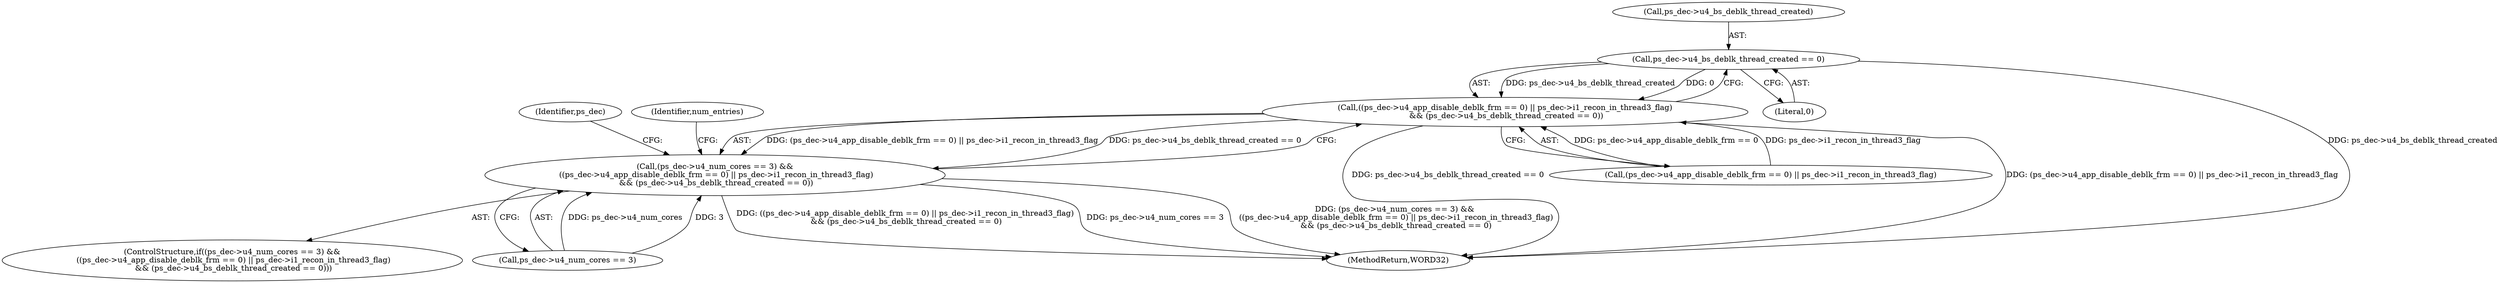 digraph "0_Android_cc676ebd95247646e67907ccab150fb77a847335_0@API" {
"1000465" [label="(Call,ps_dec->u4_bs_deblk_thread_created == 0)"];
"1000455" [label="(Call,((ps_dec->u4_app_disable_deblk_frm == 0) || ps_dec->i1_recon_in_thread3_flag)\n && (ps_dec->u4_bs_deblk_thread_created == 0))"];
"1000449" [label="(Call,(ps_dec->u4_num_cores == 3) &&\n ((ps_dec->u4_app_disable_deblk_frm == 0) || ps_dec->i1_recon_in_thread3_flag)\n && (ps_dec->u4_bs_deblk_thread_created == 0))"];
"1000465" [label="(Call,ps_dec->u4_bs_deblk_thread_created == 0)"];
"1000456" [label="(Call,(ps_dec->u4_app_disable_deblk_frm == 0) || ps_dec->i1_recon_in_thread3_flag)"];
"1000469" [label="(Literal,0)"];
"1000449" [label="(Call,(ps_dec->u4_num_cores == 3) &&\n ((ps_dec->u4_app_disable_deblk_frm == 0) || ps_dec->i1_recon_in_thread3_flag)\n && (ps_dec->u4_bs_deblk_thread_created == 0))"];
"1000450" [label="(Call,ps_dec->u4_num_cores == 3)"];
"1000448" [label="(ControlStructure,if((ps_dec->u4_num_cores == 3) &&\n ((ps_dec->u4_app_disable_deblk_frm == 0) || ps_dec->i1_recon_in_thread3_flag)\n && (ps_dec->u4_bs_deblk_thread_created == 0)))"];
"1000473" [label="(Identifier,ps_dec)"];
"1000455" [label="(Call,((ps_dec->u4_app_disable_deblk_frm == 0) || ps_dec->i1_recon_in_thread3_flag)\n && (ps_dec->u4_bs_deblk_thread_created == 0))"];
"1001350" [label="(MethodReturn,WORD32)"];
"1000755" [label="(Identifier,num_entries)"];
"1000466" [label="(Call,ps_dec->u4_bs_deblk_thread_created)"];
"1000465" -> "1000455"  [label="AST: "];
"1000465" -> "1000469"  [label="CFG: "];
"1000466" -> "1000465"  [label="AST: "];
"1000469" -> "1000465"  [label="AST: "];
"1000455" -> "1000465"  [label="CFG: "];
"1000465" -> "1001350"  [label="DDG: ps_dec->u4_bs_deblk_thread_created"];
"1000465" -> "1000455"  [label="DDG: ps_dec->u4_bs_deblk_thread_created"];
"1000465" -> "1000455"  [label="DDG: 0"];
"1000455" -> "1000449"  [label="AST: "];
"1000455" -> "1000456"  [label="CFG: "];
"1000456" -> "1000455"  [label="AST: "];
"1000449" -> "1000455"  [label="CFG: "];
"1000455" -> "1001350"  [label="DDG: ps_dec->u4_bs_deblk_thread_created == 0"];
"1000455" -> "1001350"  [label="DDG: (ps_dec->u4_app_disable_deblk_frm == 0) || ps_dec->i1_recon_in_thread3_flag"];
"1000455" -> "1000449"  [label="DDG: (ps_dec->u4_app_disable_deblk_frm == 0) || ps_dec->i1_recon_in_thread3_flag"];
"1000455" -> "1000449"  [label="DDG: ps_dec->u4_bs_deblk_thread_created == 0"];
"1000456" -> "1000455"  [label="DDG: ps_dec->u4_app_disable_deblk_frm == 0"];
"1000456" -> "1000455"  [label="DDG: ps_dec->i1_recon_in_thread3_flag"];
"1000449" -> "1000448"  [label="AST: "];
"1000449" -> "1000450"  [label="CFG: "];
"1000450" -> "1000449"  [label="AST: "];
"1000473" -> "1000449"  [label="CFG: "];
"1000755" -> "1000449"  [label="CFG: "];
"1000449" -> "1001350"  [label="DDG: ((ps_dec->u4_app_disable_deblk_frm == 0) || ps_dec->i1_recon_in_thread3_flag)\n && (ps_dec->u4_bs_deblk_thread_created == 0)"];
"1000449" -> "1001350"  [label="DDG: ps_dec->u4_num_cores == 3"];
"1000449" -> "1001350"  [label="DDG: (ps_dec->u4_num_cores == 3) &&\n ((ps_dec->u4_app_disable_deblk_frm == 0) || ps_dec->i1_recon_in_thread3_flag)\n && (ps_dec->u4_bs_deblk_thread_created == 0)"];
"1000450" -> "1000449"  [label="DDG: ps_dec->u4_num_cores"];
"1000450" -> "1000449"  [label="DDG: 3"];
}
